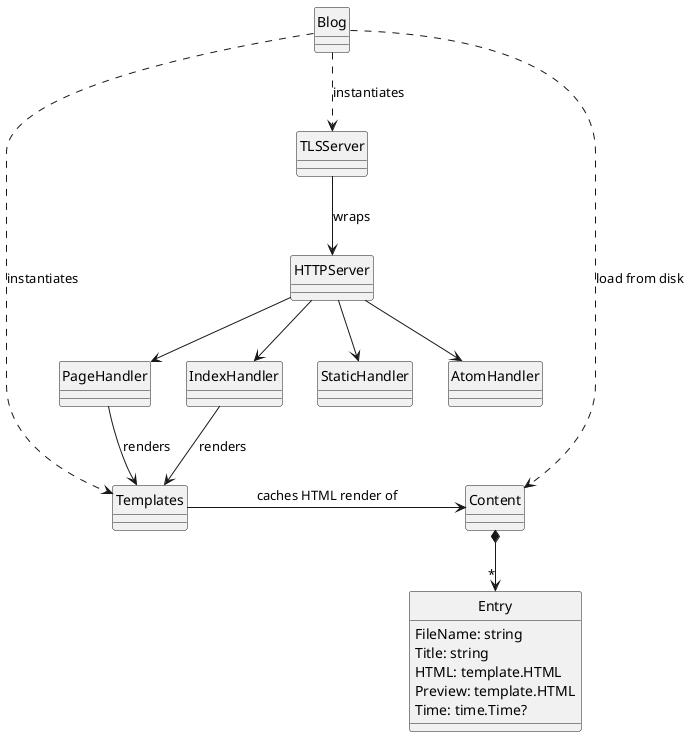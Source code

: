 @startuml
hide circle

class Entry {
    FileName: string
    Title: string
    HTML: template.HTML
    Preview: template.HTML
    Time: time.Time?
}

Blog ..> Templates: instantiates
Blog ..> TLSServer: instantiates
TLSServer --> HTTPServer: wraps
Blog ..> Content: load from disk
Templates -> Content: caches HTML render of
HTTPServer --> IndexHandler
HTTPServer --> AtomHandler
HTTPServer --> PageHandler
HTTPServer --> StaticHandler
Content *--> "*" Entry

IndexHandler --> Templates: renders
PageHandler --> Templates: renders


@enduml